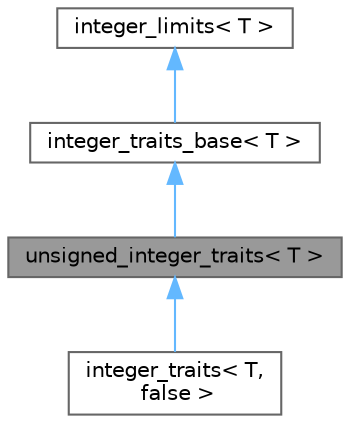 digraph "unsigned_integer_traits&lt; T &gt;"
{
 // LATEX_PDF_SIZE
  bgcolor="transparent";
  edge [fontname=Helvetica,fontsize=10,labelfontname=Helvetica,labelfontsize=10];
  node [fontname=Helvetica,fontsize=10,shape=box,height=0.2,width=0.4];
  Node1 [id="Node000001",label="unsigned_integer_traits\< T \>",height=0.2,width=0.4,color="gray40", fillcolor="grey60", style="filled", fontcolor="black",tooltip=" "];
  Node2 -> Node1 [id="edge7_Node000001_Node000002",dir="back",color="steelblue1",style="solid",tooltip=" "];
  Node2 [id="Node000002",label="integer_traits_base\< T \>",height=0.2,width=0.4,color="gray40", fillcolor="white", style="filled",URL="$structinteger__traits__base.html",tooltip=" "];
  Node3 -> Node2 [id="edge8_Node000002_Node000003",dir="back",color="steelblue1",style="solid",tooltip=" "];
  Node3 [id="Node000003",label="integer_limits\< T \>",height=0.2,width=0.4,color="gray40", fillcolor="white", style="filled",URL="$structinteger__limits.html",tooltip=" "];
  Node1 -> Node4 [id="edge9_Node000001_Node000004",dir="back",color="steelblue1",style="solid",tooltip=" "];
  Node4 [id="Node000004",label="integer_traits\< T,\l false \>",height=0.2,width=0.4,color="gray40", fillcolor="white", style="filled",URL="$structinteger__traits_3_01_t_00_01false_01_4.html",tooltip=" "];
}
